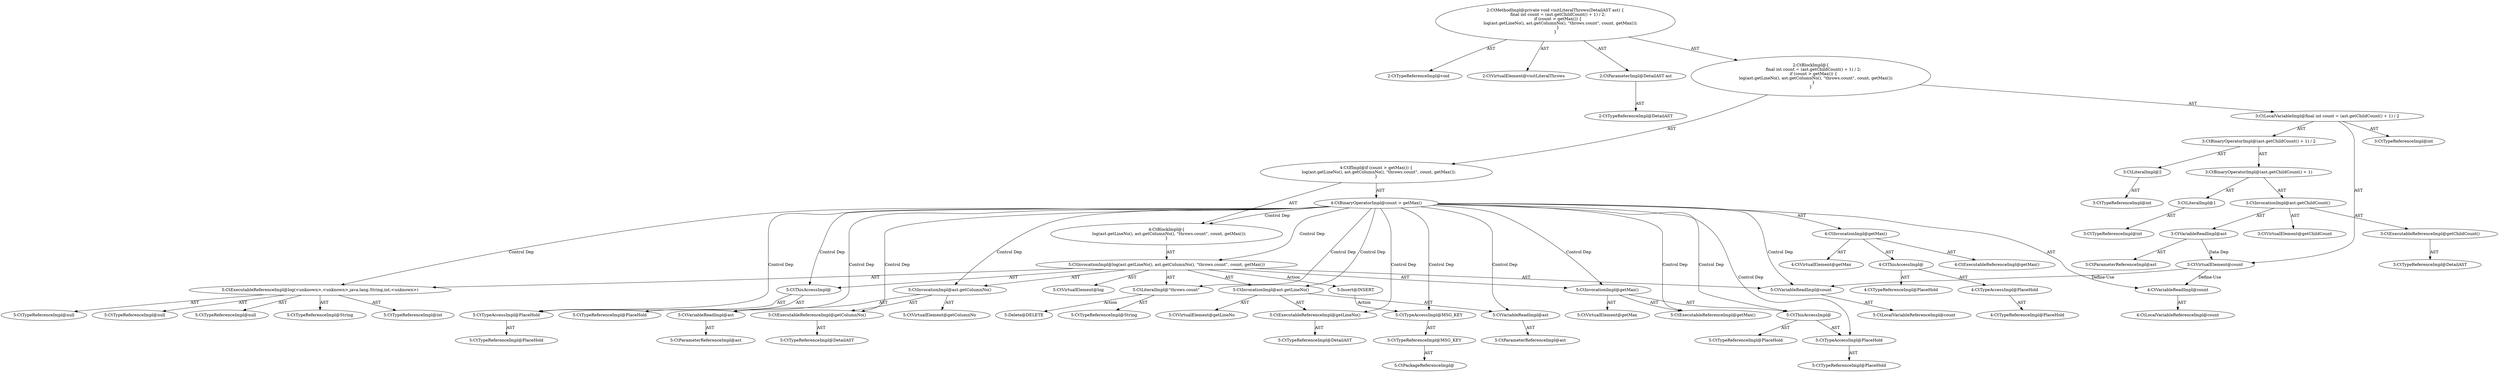 digraph "visitLiteralThrows#?,DetailAST" {
0 [label="2:CtTypeReferenceImpl@void" shape=ellipse]
1 [label="2:CtVirtualElement@visitLiteralThrows" shape=ellipse]
2 [label="2:CtParameterImpl@DetailAST ast" shape=ellipse]
3 [label="2:CtTypeReferenceImpl@DetailAST" shape=ellipse]
4 [label="3:CtTypeReferenceImpl@int" shape=ellipse]
5 [label="3:CtExecutableReferenceImpl@getChildCount()" shape=ellipse]
6 [label="3:CtTypeReferenceImpl@DetailAST" shape=ellipse]
7 [label="3:CtVirtualElement@getChildCount" shape=ellipse]
8 [label="3:CtVariableReadImpl@ast" shape=ellipse]
9 [label="3:CtParameterReferenceImpl@ast" shape=ellipse]
10 [label="3:CtInvocationImpl@ast.getChildCount()" shape=ellipse]
11 [label="3:CtLiteralImpl@1" shape=ellipse]
12 [label="3:CtTypeReferenceImpl@int" shape=ellipse]
13 [label="3:CtBinaryOperatorImpl@(ast.getChildCount() + 1)" shape=ellipse]
14 [label="3:CtLiteralImpl@2" shape=ellipse]
15 [label="3:CtTypeReferenceImpl@int" shape=ellipse]
16 [label="3:CtBinaryOperatorImpl@(ast.getChildCount() + 1) / 2" shape=ellipse]
17 [label="3:CtVirtualElement@count" shape=ellipse]
18 [label="3:CtLocalVariableImpl@final int count = (ast.getChildCount() + 1) / 2" shape=ellipse]
19 [label="4:CtVariableReadImpl@count" shape=ellipse]
20 [label="4:CtLocalVariableReferenceImpl@count" shape=ellipse]
21 [label="4:CtExecutableReferenceImpl@getMax()" shape=ellipse]
22 [label="4:CtVirtualElement@getMax" shape=ellipse]
23 [label="4:CtTypeAccessImpl@PlaceHold" shape=ellipse]
24 [label="4:CtTypeReferenceImpl@PlaceHold" shape=ellipse]
25 [label="4:CtThisAccessImpl@" shape=ellipse]
26 [label="4:CtTypeReferenceImpl@PlaceHold" shape=ellipse]
27 [label="4:CtInvocationImpl@getMax()" shape=ellipse]
28 [label="4:CtBinaryOperatorImpl@count > getMax()" shape=ellipse]
29 [label="5:CtExecutableReferenceImpl@log(<unknown>,<unknown>,java.lang.String,int,<unknown>)" shape=ellipse]
30 [label="5:CtTypeReferenceImpl@null" shape=ellipse]
31 [label="5:CtTypeReferenceImpl@null" shape=ellipse]
32 [label="5:CtTypeReferenceImpl@String" shape=ellipse]
33 [label="5:CtTypeReferenceImpl@int" shape=ellipse]
34 [label="5:CtTypeReferenceImpl@null" shape=ellipse]
35 [label="5:CtVirtualElement@log" shape=ellipse]
36 [label="5:CtTypeAccessImpl@PlaceHold" shape=ellipse]
37 [label="5:CtTypeReferenceImpl@PlaceHold" shape=ellipse]
38 [label="5:CtThisAccessImpl@" shape=ellipse]
39 [label="5:CtTypeReferenceImpl@PlaceHold" shape=ellipse]
40 [label="5:CtExecutableReferenceImpl@getLineNo()" shape=ellipse]
41 [label="5:CtTypeReferenceImpl@DetailAST" shape=ellipse]
42 [label="5:CtVirtualElement@getLineNo" shape=ellipse]
43 [label="5:CtVariableReadImpl@ast" shape=ellipse]
44 [label="5:CtParameterReferenceImpl@ast" shape=ellipse]
45 [label="5:CtInvocationImpl@ast.getLineNo()" shape=ellipse]
46 [label="5:CtExecutableReferenceImpl@getColumnNo()" shape=ellipse]
47 [label="5:CtTypeReferenceImpl@DetailAST" shape=ellipse]
48 [label="5:CtVirtualElement@getColumnNo" shape=ellipse]
49 [label="5:CtVariableReadImpl@ast" shape=ellipse]
50 [label="5:CtParameterReferenceImpl@ast" shape=ellipse]
51 [label="5:CtInvocationImpl@ast.getColumnNo()" shape=ellipse]
52 [label="5:CtLiteralImpl@\"throws.count\"" shape=ellipse]
53 [label="5:CtTypeReferenceImpl@String" shape=ellipse]
54 [label="5:CtVariableReadImpl@count" shape=ellipse]
55 [label="5:CtLocalVariableReferenceImpl@count" shape=ellipse]
56 [label="5:CtExecutableReferenceImpl@getMax()" shape=ellipse]
57 [label="5:CtVirtualElement@getMax" shape=ellipse]
58 [label="5:CtTypeAccessImpl@PlaceHold" shape=ellipse]
59 [label="5:CtTypeReferenceImpl@PlaceHold" shape=ellipse]
60 [label="5:CtThisAccessImpl@" shape=ellipse]
61 [label="5:CtTypeReferenceImpl@PlaceHold" shape=ellipse]
62 [label="5:CtInvocationImpl@getMax()" shape=ellipse]
63 [label="5:CtInvocationImpl@log(ast.getLineNo(), ast.getColumnNo(), \"throws.count\", count, getMax())" shape=ellipse]
64 [label="4:CtBlockImpl@\{
    log(ast.getLineNo(), ast.getColumnNo(), \"throws.count\", count, getMax());
\}" shape=ellipse]
65 [label="4:CtIfImpl@if (count > getMax()) \{
    log(ast.getLineNo(), ast.getColumnNo(), \"throws.count\", count, getMax());
\}" shape=ellipse]
66 [label="2:CtBlockImpl@\{
    final int count = (ast.getChildCount() + 1) / 2;
    if (count > getMax()) \{
        log(ast.getLineNo(), ast.getColumnNo(), \"throws.count\", count, getMax());
    \}
\}" shape=ellipse]
67 [label="2:CtMethodImpl@private void visitLiteralThrows(DetailAST ast) \{
    final int count = (ast.getChildCount() + 1) / 2;
    if (count > getMax()) \{
        log(ast.getLineNo(), ast.getColumnNo(), \"throws.count\", count, getMax());
    \}
\}" shape=ellipse]
68 [label="5:Delete@DELETE" shape=ellipse]
69 [label="5:Insert@INSERT" shape=ellipse]
70 [label="5:CtPackageReferenceImpl@" shape=ellipse]
71 [label="5:CtTypeReferenceImpl@MSG_KEY" shape=ellipse]
72 [label="5:CtTypeAccessImpl@MSG_KEY" shape=ellipse]
2 -> 3 [label="AST"];
5 -> 6 [label="AST"];
8 -> 9 [label="AST"];
8 -> 17 [label="Data Dep"];
10 -> 7 [label="AST"];
10 -> 8 [label="AST"];
10 -> 5 [label="AST"];
11 -> 12 [label="AST"];
13 -> 10 [label="AST"];
13 -> 11 [label="AST"];
14 -> 15 [label="AST"];
16 -> 13 [label="AST"];
16 -> 14 [label="AST"];
17 -> 19 [label="Define-Use"];
17 -> 54 [label="Define-Use"];
18 -> 17 [label="AST"];
18 -> 4 [label="AST"];
18 -> 16 [label="AST"];
19 -> 20 [label="AST"];
23 -> 24 [label="AST"];
25 -> 26 [label="AST"];
25 -> 23 [label="AST"];
27 -> 22 [label="AST"];
27 -> 25 [label="AST"];
27 -> 21 [label="AST"];
28 -> 19 [label="AST"];
28 -> 27 [label="AST"];
28 -> 64 [label="Control Dep"];
28 -> 63 [label="Control Dep"];
28 -> 29 [label="Control Dep"];
28 -> 38 [label="Control Dep"];
28 -> 36 [label="Control Dep"];
28 -> 45 [label="Control Dep"];
28 -> 40 [label="Control Dep"];
28 -> 43 [label="Control Dep"];
28 -> 51 [label="Control Dep"];
28 -> 46 [label="Control Dep"];
28 -> 49 [label="Control Dep"];
28 -> 52 [label="Control Dep"];
28 -> 54 [label="Control Dep"];
28 -> 62 [label="Control Dep"];
28 -> 56 [label="Control Dep"];
28 -> 60 [label="Control Dep"];
28 -> 58 [label="Control Dep"];
28 -> 72 [label="Control Dep"];
29 -> 30 [label="AST"];
29 -> 31 [label="AST"];
29 -> 32 [label="AST"];
29 -> 33 [label="AST"];
29 -> 34 [label="AST"];
36 -> 37 [label="AST"];
38 -> 39 [label="AST"];
38 -> 36 [label="AST"];
40 -> 41 [label="AST"];
43 -> 44 [label="AST"];
45 -> 42 [label="AST"];
45 -> 43 [label="AST"];
45 -> 40 [label="AST"];
46 -> 47 [label="AST"];
49 -> 50 [label="AST"];
51 -> 48 [label="AST"];
51 -> 49 [label="AST"];
51 -> 46 [label="AST"];
52 -> 53 [label="AST"];
52 -> 68 [label="Action"];
54 -> 55 [label="AST"];
58 -> 59 [label="AST"];
60 -> 61 [label="AST"];
60 -> 58 [label="AST"];
62 -> 57 [label="AST"];
62 -> 60 [label="AST"];
62 -> 56 [label="AST"];
63 -> 35 [label="AST"];
63 -> 38 [label="AST"];
63 -> 29 [label="AST"];
63 -> 45 [label="AST"];
63 -> 51 [label="AST"];
63 -> 52 [label="AST"];
63 -> 54 [label="AST"];
63 -> 62 [label="AST"];
63 -> 69 [label="Action"];
64 -> 63 [label="AST"];
65 -> 28 [label="AST"];
65 -> 64 [label="AST"];
66 -> 18 [label="AST"];
66 -> 65 [label="AST"];
67 -> 1 [label="AST"];
67 -> 0 [label="AST"];
67 -> 2 [label="AST"];
67 -> 66 [label="AST"];
69 -> 72 [label="Action"];
71 -> 70 [label="AST"];
72 -> 71 [label="AST"];
}